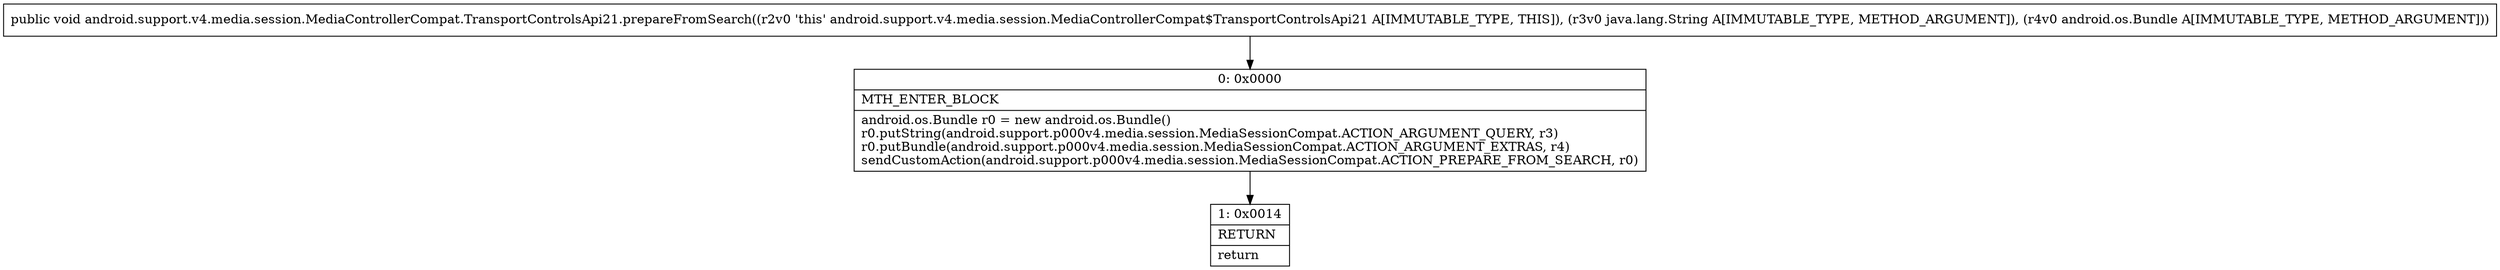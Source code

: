 digraph "CFG forandroid.support.v4.media.session.MediaControllerCompat.TransportControlsApi21.prepareFromSearch(Ljava\/lang\/String;Landroid\/os\/Bundle;)V" {
Node_0 [shape=record,label="{0\:\ 0x0000|MTH_ENTER_BLOCK\l|android.os.Bundle r0 = new android.os.Bundle()\lr0.putString(android.support.p000v4.media.session.MediaSessionCompat.ACTION_ARGUMENT_QUERY, r3)\lr0.putBundle(android.support.p000v4.media.session.MediaSessionCompat.ACTION_ARGUMENT_EXTRAS, r4)\lsendCustomAction(android.support.p000v4.media.session.MediaSessionCompat.ACTION_PREPARE_FROM_SEARCH, r0)\l}"];
Node_1 [shape=record,label="{1\:\ 0x0014|RETURN\l|return\l}"];
MethodNode[shape=record,label="{public void android.support.v4.media.session.MediaControllerCompat.TransportControlsApi21.prepareFromSearch((r2v0 'this' android.support.v4.media.session.MediaControllerCompat$TransportControlsApi21 A[IMMUTABLE_TYPE, THIS]), (r3v0 java.lang.String A[IMMUTABLE_TYPE, METHOD_ARGUMENT]), (r4v0 android.os.Bundle A[IMMUTABLE_TYPE, METHOD_ARGUMENT])) }"];
MethodNode -> Node_0;
Node_0 -> Node_1;
}

